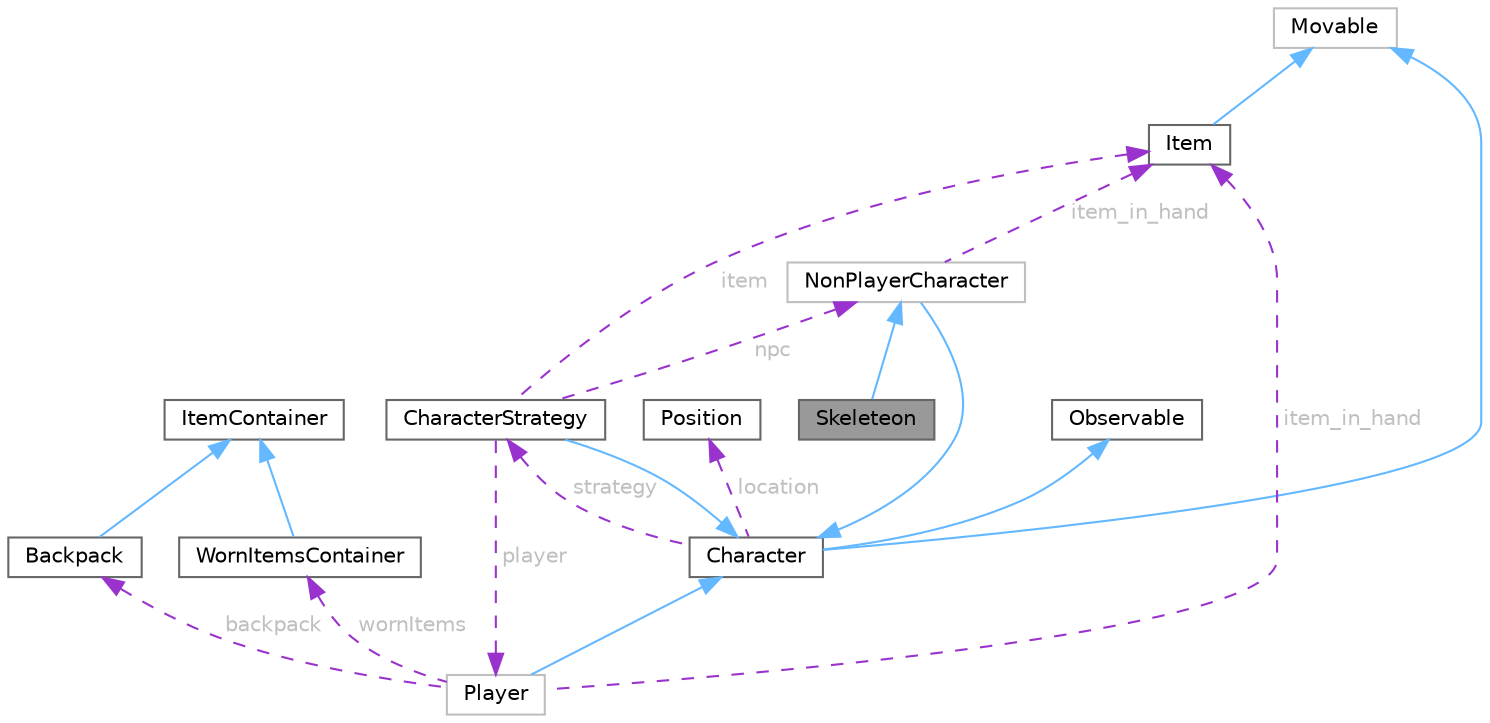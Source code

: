 digraph "Skeleteon"
{
 // LATEX_PDF_SIZE
  bgcolor="transparent";
  edge [fontname=Helvetica,fontsize=10,labelfontname=Helvetica,labelfontsize=10];
  node [fontname=Helvetica,fontsize=10,shape=box,height=0.2,width=0.4];
  Node1 [id="Node000001",label="Skeleteon",height=0.2,width=0.4,color="gray40", fillcolor="grey60", style="filled", fontcolor="black",tooltip=" "];
  Node2 -> Node1 [id="edge1_Node000001_Node000002",dir="back",color="steelblue1",style="solid",tooltip=" "];
  Node2 [id="Node000002",label="NonPlayerCharacter",height=0.2,width=0.4,color="grey75", fillcolor="white", style="filled",URL="$class_non_player_character.html",tooltip=" "];
  Node3 -> Node2 [id="edge2_Node000002_Node000003",dir="back",color="steelblue1",style="solid",tooltip=" "];
  Node3 [id="Node000003",label="Character",height=0.2,width=0.4,color="gray40", fillcolor="white", style="filled",URL="$class_character.html",tooltip="Represents a character in a game."];
  Node4 -> Node3 [id="edge3_Node000003_Node000004",dir="back",color="steelblue1",style="solid",tooltip=" "];
  Node4 [id="Node000004",label="Movable",height=0.2,width=0.4,color="grey75", fillcolor="white", style="filled",URL="$class_movable.html",tooltip=" "];
  Node5 -> Node3 [id="edge4_Node000003_Node000005",dir="back",color="steelblue1",style="solid",tooltip=" "];
  Node5 [id="Node000005",label="Observable",height=0.2,width=0.4,color="gray40", fillcolor="white", style="filled",URL="$class_observable.html",tooltip="The Observable class represents an object that can be observed by multiple observers."];
  Node6 -> Node3 [id="edge5_Node000003_Node000006",dir="back",color="darkorchid3",style="dashed",tooltip=" ",label=" strategy",fontcolor="grey" ];
  Node6 [id="Node000006",label="CharacterStrategy",height=0.2,width=0.4,color="gray40", fillcolor="white", style="filled",URL="$class_character_strategy.html",tooltip="Abstract class and base class for character strategies."];
  Node3 -> Node6 [id="edge6_Node000006_Node000003",dir="back",color="steelblue1",style="solid",tooltip=" "];
  Node7 -> Node6 [id="edge7_Node000006_Node000007",dir="back",color="darkorchid3",style="dashed",tooltip=" ",label=" player",fontcolor="grey" ];
  Node7 [id="Node000007",label="Player",height=0.2,width=0.4,color="grey75", fillcolor="white", style="filled",URL="$class_player.html",tooltip=" "];
  Node3 -> Node7 [id="edge8_Node000007_Node000003",dir="back",color="steelblue1",style="solid",tooltip=" "];
  Node8 -> Node7 [id="edge9_Node000007_Node000008",dir="back",color="darkorchid3",style="dashed",tooltip=" ",label=" backpack",fontcolor="grey" ];
  Node8 [id="Node000008",label="Backpack",height=0.2,width=0.4,color="gray40", fillcolor="white", style="filled",URL="$class_backpack.html",tooltip="Class for Backpack objects which may hold Item objects."];
  Node9 -> Node8 [id="edge10_Node000008_Node000009",dir="back",color="steelblue1",style="solid",tooltip=" "];
  Node9 [id="Node000009",label="ItemContainer",height=0.2,width=0.4,color="gray40", fillcolor="white", style="filled",URL="$class_item_container.html",tooltip="Base class for all the Item Containers in the game."];
  Node10 -> Node7 [id="edge11_Node000007_Node000010",dir="back",color="darkorchid3",style="dashed",tooltip=" ",label=" wornItems",fontcolor="grey" ];
  Node10 [id="Node000010",label="WornItemsContainer",height=0.2,width=0.4,color="gray40", fillcolor="white", style="filled",URL="$class_worn_items_container.html",tooltip="Class for WornItemsContainer objects which may hold Item objects."];
  Node9 -> Node10 [id="edge12_Node000010_Node000009",dir="back",color="steelblue1",style="solid",tooltip=" "];
  Node11 -> Node7 [id="edge13_Node000007_Node000011",dir="back",color="darkorchid3",style="dashed",tooltip=" ",label=" item_in_hand",fontcolor="grey" ];
  Node11 [id="Node000011",label="Item",height=0.2,width=0.4,color="gray40", fillcolor="white", style="filled",URL="$class_item.html",tooltip="Base Class for all items in the game."];
  Node4 -> Node11 [id="edge14_Node000011_Node000004",dir="back",color="steelblue1",style="solid",tooltip=" "];
  Node2 -> Node6 [id="edge15_Node000006_Node000002",dir="back",color="darkorchid3",style="dashed",tooltip=" ",label=" npc",fontcolor="grey" ];
  Node11 -> Node6 [id="edge16_Node000006_Node000011",dir="back",color="darkorchid3",style="dashed",tooltip=" ",label=" item",fontcolor="grey" ];
  Node12 -> Node3 [id="edge17_Node000003_Node000012",dir="back",color="darkorchid3",style="dashed",tooltip=" ",label=" location",fontcolor="grey" ];
  Node12 [id="Node000012",label="Position",height=0.2,width=0.4,color="gray40", fillcolor="white", style="filled",URL="$struct_position.html",tooltip="A structure to represent a position in a 2D grid."];
  Node11 -> Node2 [id="edge18_Node000002_Node000011",dir="back",color="darkorchid3",style="dashed",tooltip=" ",label=" item_in_hand",fontcolor="grey" ];
}
